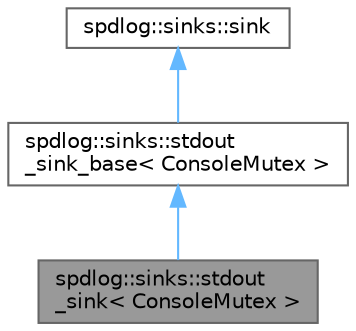 digraph "spdlog::sinks::stdout_sink&lt; ConsoleMutex &gt;"
{
 // LATEX_PDF_SIZE
  bgcolor="transparent";
  edge [fontname=Helvetica,fontsize=10,labelfontname=Helvetica,labelfontsize=10];
  node [fontname=Helvetica,fontsize=10,shape=box,height=0.2,width=0.4];
  Node1 [id="Node000001",label="spdlog::sinks::stdout\l_sink\< ConsoleMutex \>",height=0.2,width=0.4,color="gray40", fillcolor="grey60", style="filled", fontcolor="black",tooltip=" "];
  Node2 -> Node1 [id="edge1_Node000001_Node000002",dir="back",color="steelblue1",style="solid",tooltip=" "];
  Node2 [id="Node000002",label="spdlog::sinks::stdout\l_sink_base\< ConsoleMutex \>",height=0.2,width=0.4,color="gray40", fillcolor="white", style="filled",URL="$classspdlog_1_1sinks_1_1stdout__sink__base.html",tooltip=" "];
  Node3 -> Node2 [id="edge2_Node000002_Node000003",dir="back",color="steelblue1",style="solid",tooltip=" "];
  Node3 [id="Node000003",label="spdlog::sinks::sink",height=0.2,width=0.4,color="gray40", fillcolor="white", style="filled",URL="$classspdlog_1_1sinks_1_1sink.html",tooltip=" "];
}
